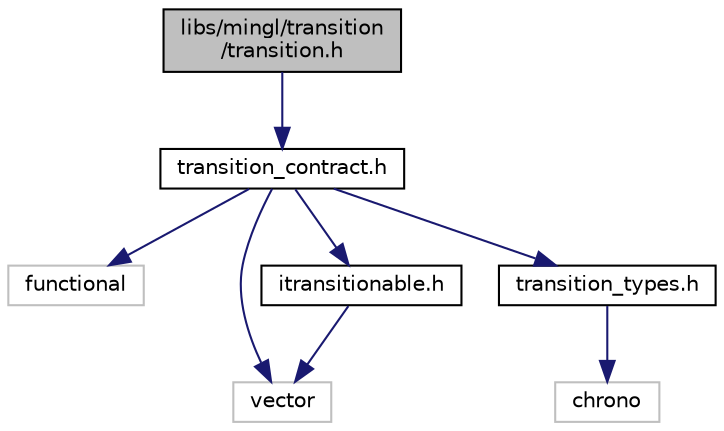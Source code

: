 digraph "libs/mingl/transition/transition.h"
{
 // LATEX_PDF_SIZE
  edge [fontname="Helvetica",fontsize="10",labelfontname="Helvetica",labelfontsize="10"];
  node [fontname="Helvetica",fontsize="10",shape=record];
  Node1 [label="libs/mingl/transition\l/transition.h",height=0.2,width=0.4,color="black", fillcolor="grey75", style="filled", fontcolor="black",tooltip="Definition d'une transition."];
  Node1 -> Node2 [color="midnightblue",fontsize="10",style="solid",fontname="Helvetica"];
  Node2 [label="transition_contract.h",height=0.2,width=0.4,color="black", fillcolor="white", style="filled",URL="$transition__contract_8h.html",tooltip="Création de la transition."];
  Node2 -> Node3 [color="midnightblue",fontsize="10",style="solid",fontname="Helvetica"];
  Node3 [label="functional",height=0.2,width=0.4,color="grey75", fillcolor="white", style="filled",tooltip=" "];
  Node2 -> Node4 [color="midnightblue",fontsize="10",style="solid",fontname="Helvetica"];
  Node4 [label="vector",height=0.2,width=0.4,color="grey75", fillcolor="white", style="filled",tooltip=" "];
  Node2 -> Node5 [color="midnightblue",fontsize="10",style="solid",fontname="Helvetica"];
  Node5 [label="itransitionable.h",height=0.2,width=0.4,color="black", fillcolor="white", style="filled",URL="$itransitionable_8h.html",tooltip="Interface pour objet \"transitionable\"."];
  Node5 -> Node4 [color="midnightblue",fontsize="10",style="solid",fontname="Helvetica"];
  Node2 -> Node6 [color="midnightblue",fontsize="10",style="solid",fontname="Helvetica"];
  Node6 [label="transition_types.h",height=0.2,width=0.4,color="black", fillcolor="white", style="filled",URL="$transition__types_8h.html",tooltip="Définit quelques types pour les transitions."];
  Node6 -> Node7 [color="midnightblue",fontsize="10",style="solid",fontname="Helvetica"];
  Node7 [label="chrono",height=0.2,width=0.4,color="grey75", fillcolor="white", style="filled",tooltip=" "];
}
